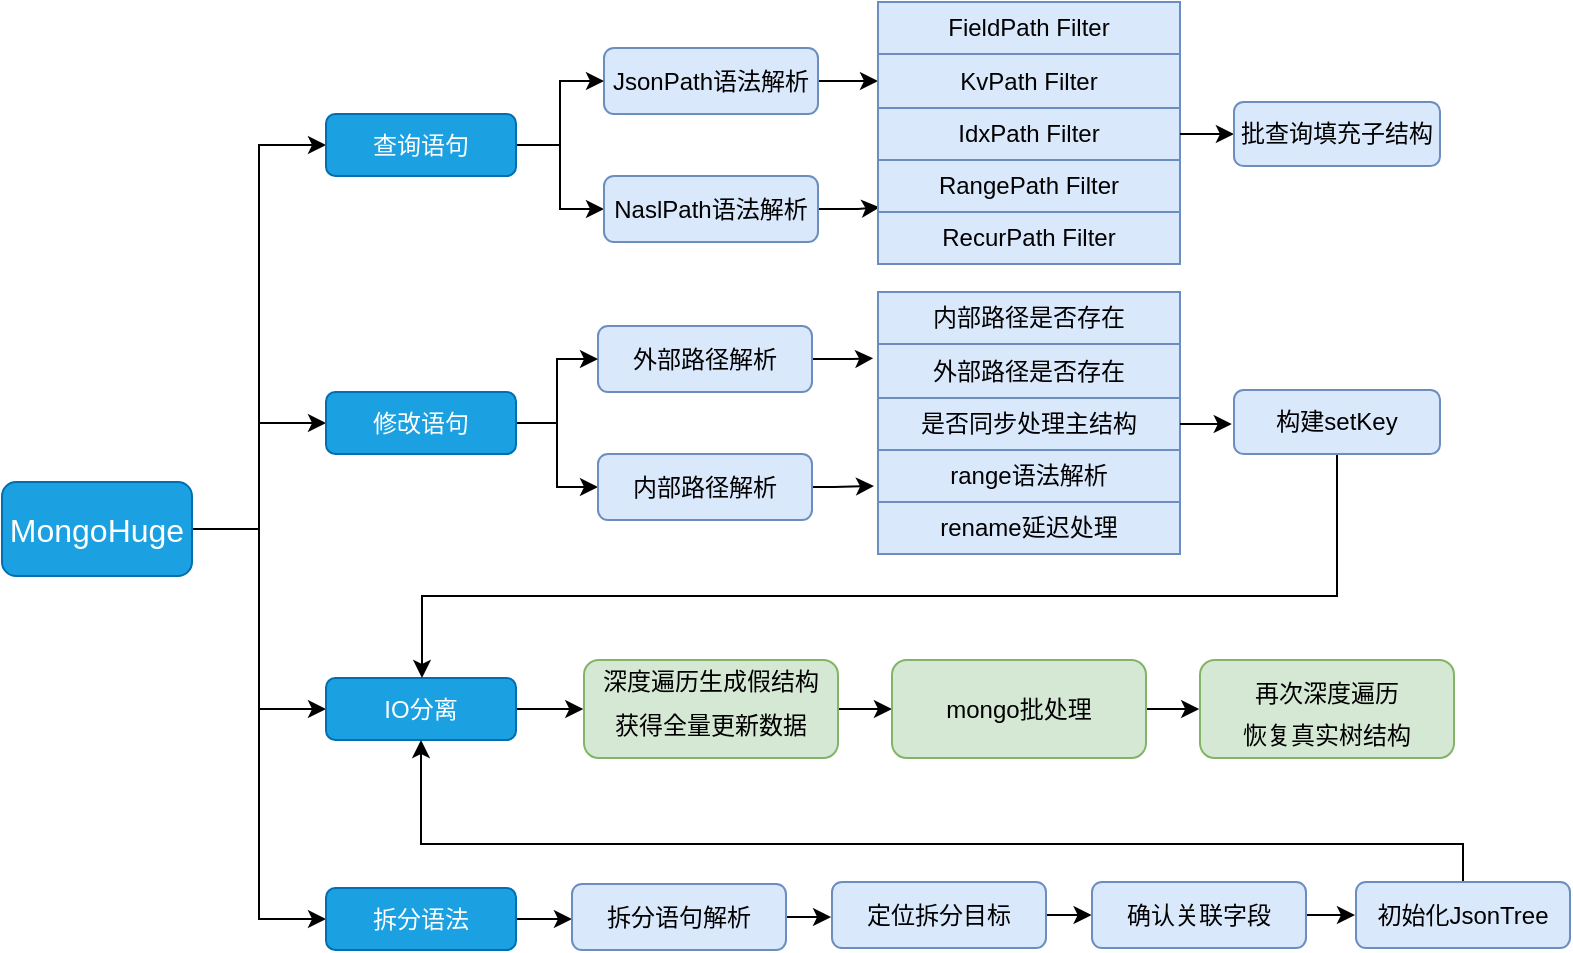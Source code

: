 <mxfile version="20.2.3" type="github">
  <diagram id="8otQLcGt8FNEt5Ys178s" name="第 1 页">
    <mxGraphModel dx="946" dy="500" grid="0" gridSize="10" guides="1" tooltips="1" connect="1" arrows="1" fold="1" page="1" pageScale="1" pageWidth="827" pageHeight="1169" math="0" shadow="0">
      <root>
        <mxCell id="0" />
        <mxCell id="1" parent="0" />
        <mxCell id="usVySyoYdFnArKLF2NLm-88" style="edgeStyle=orthogonalEdgeStyle;rounded=0;orthogonalLoop=1;jettySize=auto;html=1;entryX=0;entryY=0.5;entryDx=0;entryDy=0;" edge="1" parent="1" source="aqwmHBOElVPfrlmW572e-4" target="usVySyoYdFnArKLF2NLm-4">
          <mxGeometry relative="1" as="geometry" />
        </mxCell>
        <mxCell id="usVySyoYdFnArKLF2NLm-89" style="edgeStyle=orthogonalEdgeStyle;rounded=0;orthogonalLoop=1;jettySize=auto;html=1;entryX=0;entryY=0.5;entryDx=0;entryDy=0;" edge="1" parent="1" source="aqwmHBOElVPfrlmW572e-4" target="usVySyoYdFnArKLF2NLm-36">
          <mxGeometry relative="1" as="geometry" />
        </mxCell>
        <mxCell id="usVySyoYdFnArKLF2NLm-90" style="edgeStyle=orthogonalEdgeStyle;rounded=0;orthogonalLoop=1;jettySize=auto;html=1;entryX=0;entryY=0.5;entryDx=0;entryDy=0;" edge="1" parent="1" source="aqwmHBOElVPfrlmW572e-4" target="usVySyoYdFnArKLF2NLm-55">
          <mxGeometry relative="1" as="geometry" />
        </mxCell>
        <mxCell id="usVySyoYdFnArKLF2NLm-91" style="edgeStyle=orthogonalEdgeStyle;rounded=0;orthogonalLoop=1;jettySize=auto;html=1;entryX=0;entryY=0.5;entryDx=0;entryDy=0;" edge="1" parent="1" source="aqwmHBOElVPfrlmW572e-4" target="usVySyoYdFnArKLF2NLm-56">
          <mxGeometry relative="1" as="geometry" />
        </mxCell>
        <mxCell id="aqwmHBOElVPfrlmW572e-4" value="&lt;font style=&quot;font-size: 16px;&quot;&gt;MongoHuge&lt;/font&gt;" style="text;html=1;align=center;verticalAlign=middle;whiteSpace=wrap;rounded=1;strokeColor=#006EAF;fillColor=#1ba1e2;fontColor=#ffffff;" parent="1" vertex="1">
          <mxGeometry x="16" y="312" width="95" height="47" as="geometry" />
        </mxCell>
        <mxCell id="usVySyoYdFnArKLF2NLm-28" style="edgeStyle=orthogonalEdgeStyle;rounded=0;orthogonalLoop=1;jettySize=auto;html=1;entryX=0;entryY=0.5;entryDx=0;entryDy=0;" edge="1" parent="1" source="usVySyoYdFnArKLF2NLm-3" target="usVySyoYdFnArKLF2NLm-13">
          <mxGeometry relative="1" as="geometry" />
        </mxCell>
        <mxCell id="usVySyoYdFnArKLF2NLm-3" value="JsonPath语法解析" style="text;html=1;align=center;verticalAlign=middle;whiteSpace=wrap;rounded=1;strokeColor=#6c8ebf;fillColor=#dae8fc;" vertex="1" parent="1">
          <mxGeometry x="317" y="95" width="107" height="33" as="geometry" />
        </mxCell>
        <mxCell id="usVySyoYdFnArKLF2NLm-6" style="edgeStyle=orthogonalEdgeStyle;rounded=0;orthogonalLoop=1;jettySize=auto;html=1;entryX=0;entryY=0.5;entryDx=0;entryDy=0;" edge="1" parent="1" source="usVySyoYdFnArKLF2NLm-4" target="usVySyoYdFnArKLF2NLm-3">
          <mxGeometry relative="1" as="geometry" />
        </mxCell>
        <mxCell id="usVySyoYdFnArKLF2NLm-7" style="edgeStyle=orthogonalEdgeStyle;rounded=0;orthogonalLoop=1;jettySize=auto;html=1;entryX=0;entryY=0.5;entryDx=0;entryDy=0;" edge="1" parent="1" source="usVySyoYdFnArKLF2NLm-4" target="usVySyoYdFnArKLF2NLm-5">
          <mxGeometry relative="1" as="geometry" />
        </mxCell>
        <mxCell id="usVySyoYdFnArKLF2NLm-4" value="查询语句" style="text;html=1;align=center;verticalAlign=middle;whiteSpace=wrap;rounded=1;strokeColor=#006EAF;fillColor=#1ba1e2;fontColor=#ffffff;" vertex="1" parent="1">
          <mxGeometry x="178" y="128" width="95" height="31" as="geometry" />
        </mxCell>
        <mxCell id="usVySyoYdFnArKLF2NLm-29" style="edgeStyle=orthogonalEdgeStyle;rounded=0;orthogonalLoop=1;jettySize=auto;html=1;entryX=0.005;entryY=-0.089;entryDx=0;entryDy=0;entryPerimeter=0;" edge="1" parent="1" source="usVySyoYdFnArKLF2NLm-5" target="usVySyoYdFnArKLF2NLm-23">
          <mxGeometry relative="1" as="geometry" />
        </mxCell>
        <mxCell id="usVySyoYdFnArKLF2NLm-5" value="NaslPath语法解析" style="text;html=1;align=center;verticalAlign=middle;whiteSpace=wrap;rounded=1;strokeColor=#6c8ebf;fillColor=#dae8fc;" vertex="1" parent="1">
          <mxGeometry x="317" y="159" width="107" height="33" as="geometry" />
        </mxCell>
        <mxCell id="usVySyoYdFnArKLF2NLm-8" value="" style="shape=table;html=1;whiteSpace=wrap;startSize=0;container=1;collapsible=0;childLayout=tableLayout;fillColor=#dae8fc;strokeColor=#6c8ebf;" vertex="1" parent="1">
          <mxGeometry x="454" y="72" width="151" height="131" as="geometry" />
        </mxCell>
        <mxCell id="usVySyoYdFnArKLF2NLm-9" value="" style="shape=tableRow;horizontal=0;startSize=0;swimlaneHead=0;swimlaneBody=0;top=0;left=0;bottom=0;right=0;collapsible=0;dropTarget=0;fillColor=none;points=[[0,0.5],[1,0.5]];portConstraint=eastwest;" vertex="1" parent="usVySyoYdFnArKLF2NLm-8">
          <mxGeometry width="151" height="26" as="geometry" />
        </mxCell>
        <mxCell id="usVySyoYdFnArKLF2NLm-10" value="FieldPath Filter" style="shape=partialRectangle;html=1;whiteSpace=wrap;connectable=0;fillColor=none;top=0;left=0;bottom=0;right=0;overflow=hidden;" vertex="1" parent="usVySyoYdFnArKLF2NLm-9">
          <mxGeometry width="151" height="26" as="geometry">
            <mxRectangle width="151" height="26" as="alternateBounds" />
          </mxGeometry>
        </mxCell>
        <mxCell id="usVySyoYdFnArKLF2NLm-13" value="" style="shape=tableRow;horizontal=0;startSize=0;swimlaneHead=0;swimlaneBody=0;top=0;left=0;bottom=0;right=0;collapsible=0;dropTarget=0;fillColor=none;points=[[0,0.5],[1,0.5]];portConstraint=eastwest;" vertex="1" parent="usVySyoYdFnArKLF2NLm-8">
          <mxGeometry y="26" width="151" height="27" as="geometry" />
        </mxCell>
        <mxCell id="usVySyoYdFnArKLF2NLm-14" value="KvPath Filter" style="shape=partialRectangle;html=1;whiteSpace=wrap;connectable=0;fillColor=none;top=0;left=0;bottom=0;right=0;overflow=hidden;" vertex="1" parent="usVySyoYdFnArKLF2NLm-13">
          <mxGeometry width="151" height="27" as="geometry">
            <mxRectangle width="151" height="27" as="alternateBounds" />
          </mxGeometry>
        </mxCell>
        <mxCell id="usVySyoYdFnArKLF2NLm-17" value="" style="shape=tableRow;horizontal=0;startSize=0;swimlaneHead=0;swimlaneBody=0;top=0;left=0;bottom=0;right=0;collapsible=0;dropTarget=0;fillColor=none;points=[[0,0.5],[1,0.5]];portConstraint=eastwest;" vertex="1" parent="usVySyoYdFnArKLF2NLm-8">
          <mxGeometry y="53" width="151" height="26" as="geometry" />
        </mxCell>
        <mxCell id="usVySyoYdFnArKLF2NLm-18" value="IdxPath Filter" style="shape=partialRectangle;html=1;whiteSpace=wrap;connectable=0;fillColor=none;top=0;left=0;bottom=0;right=0;overflow=hidden;" vertex="1" parent="usVySyoYdFnArKLF2NLm-17">
          <mxGeometry width="151" height="26" as="geometry">
            <mxRectangle width="151" height="26" as="alternateBounds" />
          </mxGeometry>
        </mxCell>
        <mxCell id="usVySyoYdFnArKLF2NLm-21" style="shape=tableRow;horizontal=0;startSize=0;swimlaneHead=0;swimlaneBody=0;top=0;left=0;bottom=0;right=0;collapsible=0;dropTarget=0;fillColor=none;points=[[0,0.5],[1,0.5]];portConstraint=eastwest;" vertex="1" parent="usVySyoYdFnArKLF2NLm-8">
          <mxGeometry y="79" width="151" height="26" as="geometry" />
        </mxCell>
        <mxCell id="usVySyoYdFnArKLF2NLm-22" value="RangePath Filter" style="shape=partialRectangle;html=1;whiteSpace=wrap;connectable=0;fillColor=none;top=0;left=0;bottom=0;right=0;overflow=hidden;" vertex="1" parent="usVySyoYdFnArKLF2NLm-21">
          <mxGeometry width="151" height="26" as="geometry">
            <mxRectangle width="151" height="26" as="alternateBounds" />
          </mxGeometry>
        </mxCell>
        <mxCell id="usVySyoYdFnArKLF2NLm-23" style="shape=tableRow;horizontal=0;startSize=0;swimlaneHead=0;swimlaneBody=0;top=0;left=0;bottom=0;right=0;collapsible=0;dropTarget=0;fillColor=none;points=[[0,0.5],[1,0.5]];portConstraint=eastwest;" vertex="1" parent="usVySyoYdFnArKLF2NLm-8">
          <mxGeometry y="105" width="151" height="26" as="geometry" />
        </mxCell>
        <mxCell id="usVySyoYdFnArKLF2NLm-24" value="RecurPath Filter" style="shape=partialRectangle;html=1;whiteSpace=wrap;connectable=0;fillColor=none;top=0;left=0;bottom=0;right=0;overflow=hidden;" vertex="1" parent="usVySyoYdFnArKLF2NLm-23">
          <mxGeometry width="151" height="26" as="geometry">
            <mxRectangle width="151" height="26" as="alternateBounds" />
          </mxGeometry>
        </mxCell>
        <mxCell id="usVySyoYdFnArKLF2NLm-30" style="edgeStyle=orthogonalEdgeStyle;rounded=0;orthogonalLoop=1;jettySize=auto;html=1;" edge="1" parent="1" source="usVySyoYdFnArKLF2NLm-17">
          <mxGeometry relative="1" as="geometry">
            <mxPoint x="631.951" y="138" as="targetPoint" />
          </mxGeometry>
        </mxCell>
        <mxCell id="usVySyoYdFnArKLF2NLm-31" value="批查询填充子结构" style="text;html=1;align=center;verticalAlign=middle;whiteSpace=wrap;rounded=1;strokeColor=#6c8ebf;fillColor=#dae8fc;" vertex="1" parent="1">
          <mxGeometry x="632" y="122" width="103" height="32" as="geometry" />
        </mxCell>
        <mxCell id="usVySyoYdFnArKLF2NLm-49" style="edgeStyle=orthogonalEdgeStyle;rounded=0;orthogonalLoop=1;jettySize=auto;html=1;entryX=-0.016;entryY=0.263;entryDx=0;entryDy=0;entryPerimeter=0;" edge="1" parent="1" source="usVySyoYdFnArKLF2NLm-33" target="usVySyoYdFnArKLF2NLm-41">
          <mxGeometry relative="1" as="geometry" />
        </mxCell>
        <mxCell id="usVySyoYdFnArKLF2NLm-33" value="外部路径解析" style="text;html=1;align=center;verticalAlign=middle;whiteSpace=wrap;rounded=1;strokeColor=#6c8ebf;fillColor=#dae8fc;" vertex="1" parent="1">
          <mxGeometry x="314" y="234" width="107" height="33" as="geometry" />
        </mxCell>
        <mxCell id="usVySyoYdFnArKLF2NLm-34" style="edgeStyle=orthogonalEdgeStyle;rounded=0;orthogonalLoop=1;jettySize=auto;html=1;entryX=0;entryY=0.5;entryDx=0;entryDy=0;" edge="1" parent="1" source="usVySyoYdFnArKLF2NLm-36" target="usVySyoYdFnArKLF2NLm-33">
          <mxGeometry relative="1" as="geometry" />
        </mxCell>
        <mxCell id="usVySyoYdFnArKLF2NLm-35" style="edgeStyle=orthogonalEdgeStyle;rounded=0;orthogonalLoop=1;jettySize=auto;html=1;entryX=0;entryY=0.5;entryDx=0;entryDy=0;" edge="1" parent="1" source="usVySyoYdFnArKLF2NLm-36" target="usVySyoYdFnArKLF2NLm-37">
          <mxGeometry relative="1" as="geometry" />
        </mxCell>
        <mxCell id="usVySyoYdFnArKLF2NLm-36" value="修改语句" style="text;html=1;align=center;verticalAlign=middle;whiteSpace=wrap;rounded=1;strokeColor=#006EAF;fillColor=#1ba1e2;fontColor=#ffffff;" vertex="1" parent="1">
          <mxGeometry x="178" y="267" width="95" height="31" as="geometry" />
        </mxCell>
        <mxCell id="usVySyoYdFnArKLF2NLm-51" style="edgeStyle=orthogonalEdgeStyle;rounded=0;orthogonalLoop=1;jettySize=auto;html=1;" edge="1" parent="1" source="usVySyoYdFnArKLF2NLm-37">
          <mxGeometry relative="1" as="geometry">
            <mxPoint x="452" y="314" as="targetPoint" />
          </mxGeometry>
        </mxCell>
        <mxCell id="usVySyoYdFnArKLF2NLm-37" value="内部路径解析" style="text;html=1;align=center;verticalAlign=middle;whiteSpace=wrap;rounded=1;strokeColor=#6c8ebf;fillColor=#dae8fc;" vertex="1" parent="1">
          <mxGeometry x="314" y="298" width="107" height="33" as="geometry" />
        </mxCell>
        <mxCell id="usVySyoYdFnArKLF2NLm-38" value="" style="shape=table;html=1;whiteSpace=wrap;startSize=0;container=1;collapsible=0;childLayout=tableLayout;fillColor=#dae8fc;strokeColor=#6c8ebf;" vertex="1" parent="1">
          <mxGeometry x="454" y="217" width="151" height="131" as="geometry" />
        </mxCell>
        <mxCell id="usVySyoYdFnArKLF2NLm-39" value="" style="shape=tableRow;horizontal=0;startSize=0;swimlaneHead=0;swimlaneBody=0;top=0;left=0;bottom=0;right=0;collapsible=0;dropTarget=0;fillColor=none;points=[[0,0.5],[1,0.5]];portConstraint=eastwest;" vertex="1" parent="usVySyoYdFnArKLF2NLm-38">
          <mxGeometry width="151" height="26" as="geometry" />
        </mxCell>
        <mxCell id="usVySyoYdFnArKLF2NLm-40" value="内部路径是否存在" style="shape=partialRectangle;html=1;whiteSpace=wrap;connectable=0;fillColor=none;top=0;left=0;bottom=0;right=0;overflow=hidden;" vertex="1" parent="usVySyoYdFnArKLF2NLm-39">
          <mxGeometry width="151" height="26" as="geometry">
            <mxRectangle width="151" height="26" as="alternateBounds" />
          </mxGeometry>
        </mxCell>
        <mxCell id="usVySyoYdFnArKLF2NLm-41" value="" style="shape=tableRow;horizontal=0;startSize=0;swimlaneHead=0;swimlaneBody=0;top=0;left=0;bottom=0;right=0;collapsible=0;dropTarget=0;fillColor=none;points=[[0,0.5],[1,0.5]];portConstraint=eastwest;" vertex="1" parent="usVySyoYdFnArKLF2NLm-38">
          <mxGeometry y="26" width="151" height="27" as="geometry" />
        </mxCell>
        <mxCell id="usVySyoYdFnArKLF2NLm-42" value="外部路径是否存在" style="shape=partialRectangle;html=1;whiteSpace=wrap;connectable=0;fillColor=none;top=0;left=0;bottom=0;right=0;overflow=hidden;" vertex="1" parent="usVySyoYdFnArKLF2NLm-41">
          <mxGeometry width="151" height="27" as="geometry">
            <mxRectangle width="151" height="27" as="alternateBounds" />
          </mxGeometry>
        </mxCell>
        <mxCell id="usVySyoYdFnArKLF2NLm-43" value="" style="shape=tableRow;horizontal=0;startSize=0;swimlaneHead=0;swimlaneBody=0;top=0;left=0;bottom=0;right=0;collapsible=0;dropTarget=0;fillColor=none;points=[[0,0.5],[1,0.5]];portConstraint=eastwest;" vertex="1" parent="usVySyoYdFnArKLF2NLm-38">
          <mxGeometry y="53" width="151" height="26" as="geometry" />
        </mxCell>
        <mxCell id="usVySyoYdFnArKLF2NLm-44" value="是否同步处理主结构" style="shape=partialRectangle;html=1;whiteSpace=wrap;connectable=0;fillColor=none;top=0;left=0;bottom=0;right=0;overflow=hidden;" vertex="1" parent="usVySyoYdFnArKLF2NLm-43">
          <mxGeometry width="151" height="26" as="geometry">
            <mxRectangle width="151" height="26" as="alternateBounds" />
          </mxGeometry>
        </mxCell>
        <mxCell id="usVySyoYdFnArKLF2NLm-45" style="shape=tableRow;horizontal=0;startSize=0;swimlaneHead=0;swimlaneBody=0;top=0;left=0;bottom=0;right=0;collapsible=0;dropTarget=0;fillColor=none;points=[[0,0.5],[1,0.5]];portConstraint=eastwest;" vertex="1" parent="usVySyoYdFnArKLF2NLm-38">
          <mxGeometry y="79" width="151" height="26" as="geometry" />
        </mxCell>
        <mxCell id="usVySyoYdFnArKLF2NLm-46" value="range语法解析" style="shape=partialRectangle;html=1;whiteSpace=wrap;connectable=0;fillColor=none;top=0;left=0;bottom=0;right=0;overflow=hidden;" vertex="1" parent="usVySyoYdFnArKLF2NLm-45">
          <mxGeometry width="151" height="26" as="geometry">
            <mxRectangle width="151" height="26" as="alternateBounds" />
          </mxGeometry>
        </mxCell>
        <mxCell id="usVySyoYdFnArKLF2NLm-47" style="shape=tableRow;horizontal=0;startSize=0;swimlaneHead=0;swimlaneBody=0;top=0;left=0;bottom=0;right=0;collapsible=0;dropTarget=0;fillColor=none;points=[[0,0.5],[1,0.5]];portConstraint=eastwest;" vertex="1" parent="usVySyoYdFnArKLF2NLm-38">
          <mxGeometry y="105" width="151" height="26" as="geometry" />
        </mxCell>
        <mxCell id="usVySyoYdFnArKLF2NLm-48" value="rename延迟处理" style="shape=partialRectangle;html=1;whiteSpace=wrap;connectable=0;fillColor=none;top=0;left=0;bottom=0;right=0;overflow=hidden;" vertex="1" parent="usVySyoYdFnArKLF2NLm-47">
          <mxGeometry width="151" height="26" as="geometry">
            <mxRectangle width="151" height="26" as="alternateBounds" />
          </mxGeometry>
        </mxCell>
        <mxCell id="usVySyoYdFnArKLF2NLm-52" style="edgeStyle=orthogonalEdgeStyle;rounded=0;orthogonalLoop=1;jettySize=auto;html=1;" edge="1" parent="1" source="usVySyoYdFnArKLF2NLm-43">
          <mxGeometry relative="1" as="geometry">
            <mxPoint x="630.881" y="283" as="targetPoint" />
          </mxGeometry>
        </mxCell>
        <mxCell id="usVySyoYdFnArKLF2NLm-59" style="edgeStyle=orthogonalEdgeStyle;rounded=0;orthogonalLoop=1;jettySize=auto;html=1;" edge="1" parent="1" source="usVySyoYdFnArKLF2NLm-55">
          <mxGeometry relative="1" as="geometry">
            <mxPoint x="306.633" y="425.5" as="targetPoint" />
          </mxGeometry>
        </mxCell>
        <mxCell id="usVySyoYdFnArKLF2NLm-55" value="IO分离" style="text;html=1;align=center;verticalAlign=middle;whiteSpace=wrap;rounded=1;strokeColor=#006EAF;fillColor=#1ba1e2;fontColor=#ffffff;" vertex="1" parent="1">
          <mxGeometry x="178" y="410" width="95" height="31" as="geometry" />
        </mxCell>
        <mxCell id="usVySyoYdFnArKLF2NLm-83" style="edgeStyle=orthogonalEdgeStyle;rounded=0;orthogonalLoop=1;jettySize=auto;html=1;" edge="1" parent="1" source="usVySyoYdFnArKLF2NLm-56">
          <mxGeometry relative="1" as="geometry">
            <mxPoint x="300.969" y="530.5" as="targetPoint" />
          </mxGeometry>
        </mxCell>
        <mxCell id="usVySyoYdFnArKLF2NLm-56" value="拆分语法" style="text;html=1;align=center;verticalAlign=middle;whiteSpace=wrap;rounded=1;strokeColor=#006EAF;fillColor=#1ba1e2;fontColor=#ffffff;" vertex="1" parent="1">
          <mxGeometry x="178" y="515" width="95" height="31" as="geometry" />
        </mxCell>
        <mxCell id="usVySyoYdFnArKLF2NLm-68" style="edgeStyle=orthogonalEdgeStyle;rounded=0;orthogonalLoop=1;jettySize=auto;html=1;" edge="1" parent="1" source="usVySyoYdFnArKLF2NLm-57" target="usVySyoYdFnArKLF2NLm-55">
          <mxGeometry relative="1" as="geometry">
            <Array as="points">
              <mxPoint x="684" y="369" />
              <mxPoint x="226" y="369" />
            </Array>
          </mxGeometry>
        </mxCell>
        <mxCell id="usVySyoYdFnArKLF2NLm-57" value="构建setKey" style="text;html=1;align=center;verticalAlign=middle;whiteSpace=wrap;rounded=1;strokeColor=#6c8ebf;fillColor=#dae8fc;" vertex="1" parent="1">
          <mxGeometry x="632" y="266" width="103" height="32" as="geometry" />
        </mxCell>
        <mxCell id="usVySyoYdFnArKLF2NLm-61" style="edgeStyle=orthogonalEdgeStyle;rounded=0;orthogonalLoop=1;jettySize=auto;html=1;" edge="1" parent="1" source="usVySyoYdFnArKLF2NLm-60">
          <mxGeometry relative="1" as="geometry">
            <mxPoint x="460.969" y="425.5" as="targetPoint" />
          </mxGeometry>
        </mxCell>
        <mxCell id="usVySyoYdFnArKLF2NLm-60" value="&lt;p style=&quot;line-height: 0.4;&quot;&gt;深度遍历生成假结构&lt;/p&gt;&lt;p style=&quot;line-height: 1.3;&quot;&gt;获得全量更新数据&lt;/p&gt;" style="text;html=1;align=center;verticalAlign=middle;whiteSpace=wrap;rounded=1;strokeColor=#82b366;fillColor=#d5e8d4;" vertex="1" parent="1">
          <mxGeometry x="307" y="401" width="127" height="49" as="geometry" />
        </mxCell>
        <mxCell id="usVySyoYdFnArKLF2NLm-65" style="edgeStyle=orthogonalEdgeStyle;rounded=0;orthogonalLoop=1;jettySize=auto;html=1;" edge="1" parent="1" source="usVySyoYdFnArKLF2NLm-62">
          <mxGeometry relative="1" as="geometry">
            <mxPoint x="614.597" y="425.5" as="targetPoint" />
          </mxGeometry>
        </mxCell>
        <mxCell id="usVySyoYdFnArKLF2NLm-62" value="&lt;p style=&quot;line-height: 0.4;&quot;&gt;mongo批处理&lt;/p&gt;" style="text;html=1;align=center;verticalAlign=middle;whiteSpace=wrap;rounded=1;strokeColor=#82b366;fillColor=#d5e8d4;" vertex="1" parent="1">
          <mxGeometry x="461" y="401" width="127" height="49" as="geometry" />
        </mxCell>
        <mxCell id="usVySyoYdFnArKLF2NLm-66" value="&lt;p style=&quot;line-height: 1.1;&quot;&gt;再次深度遍历&lt;/p&gt;&lt;p style=&quot;line-height: 0.4;&quot;&gt;恢复真实树结构&lt;/p&gt;" style="text;html=1;align=center;verticalAlign=middle;whiteSpace=wrap;rounded=1;strokeColor=#82b366;fillColor=#d5e8d4;" vertex="1" parent="1">
          <mxGeometry x="615" y="401" width="127" height="49" as="geometry" />
        </mxCell>
        <mxCell id="usVySyoYdFnArKLF2NLm-84" style="edgeStyle=orthogonalEdgeStyle;rounded=0;orthogonalLoop=1;jettySize=auto;html=1;" edge="1" parent="1" source="usVySyoYdFnArKLF2NLm-70">
          <mxGeometry relative="1" as="geometry">
            <mxPoint x="430.527" y="529.5" as="targetPoint" />
          </mxGeometry>
        </mxCell>
        <mxCell id="usVySyoYdFnArKLF2NLm-70" value="拆分语句解析" style="text;html=1;align=center;verticalAlign=middle;whiteSpace=wrap;rounded=1;strokeColor=#6c8ebf;fillColor=#dae8fc;" vertex="1" parent="1">
          <mxGeometry x="301" y="513" width="107" height="33" as="geometry" />
        </mxCell>
        <mxCell id="usVySyoYdFnArKLF2NLm-85" style="edgeStyle=orthogonalEdgeStyle;rounded=0;orthogonalLoop=1;jettySize=auto;html=1;" edge="1" parent="1" source="usVySyoYdFnArKLF2NLm-72">
          <mxGeometry relative="1" as="geometry">
            <mxPoint x="560.792" y="528.5" as="targetPoint" />
          </mxGeometry>
        </mxCell>
        <mxCell id="usVySyoYdFnArKLF2NLm-72" value="定位拆分目标" style="text;html=1;align=center;verticalAlign=middle;whiteSpace=wrap;rounded=1;strokeColor=#6c8ebf;fillColor=#dae8fc;" vertex="1" parent="1">
          <mxGeometry x="431" y="512" width="107" height="33" as="geometry" />
        </mxCell>
        <mxCell id="usVySyoYdFnArKLF2NLm-86" style="edgeStyle=orthogonalEdgeStyle;rounded=0;orthogonalLoop=1;jettySize=auto;html=1;" edge="1" parent="1" source="usVySyoYdFnArKLF2NLm-75">
          <mxGeometry relative="1" as="geometry">
            <mxPoint x="692.474" y="528.5" as="targetPoint" />
          </mxGeometry>
        </mxCell>
        <mxCell id="usVySyoYdFnArKLF2NLm-75" value="确认关联字段" style="text;html=1;align=center;verticalAlign=middle;whiteSpace=wrap;rounded=1;strokeColor=#6c8ebf;fillColor=#dae8fc;" vertex="1" parent="1">
          <mxGeometry x="561" y="512" width="107" height="33" as="geometry" />
        </mxCell>
        <mxCell id="usVySyoYdFnArKLF2NLm-92" style="edgeStyle=orthogonalEdgeStyle;rounded=0;orthogonalLoop=1;jettySize=auto;html=1;entryX=0.5;entryY=1;entryDx=0;entryDy=0;" edge="1" parent="1" source="usVySyoYdFnArKLF2NLm-82" target="usVySyoYdFnArKLF2NLm-55">
          <mxGeometry relative="1" as="geometry">
            <Array as="points">
              <mxPoint x="747" y="493" />
              <mxPoint x="226" y="493" />
            </Array>
          </mxGeometry>
        </mxCell>
        <mxCell id="usVySyoYdFnArKLF2NLm-82" value="初始化JsonTree" style="text;html=1;align=center;verticalAlign=middle;whiteSpace=wrap;rounded=1;strokeColor=#6c8ebf;fillColor=#dae8fc;" vertex="1" parent="1">
          <mxGeometry x="693" y="512" width="107" height="33" as="geometry" />
        </mxCell>
      </root>
    </mxGraphModel>
  </diagram>
</mxfile>

